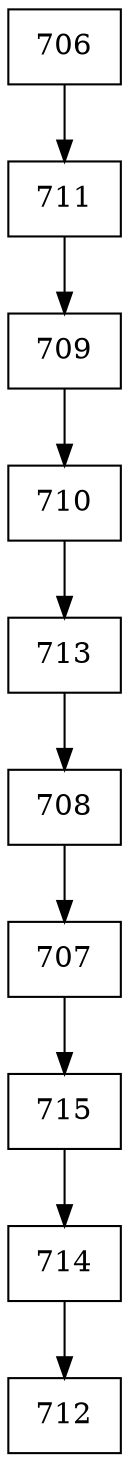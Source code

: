 digraph G {
  node [shape=record];
  node0 [label="{706}"];
  node0 -> node1;
  node1 [label="{711}"];
  node1 -> node2;
  node2 [label="{709}"];
  node2 -> node3;
  node3 [label="{710}"];
  node3 -> node4;
  node4 [label="{713}"];
  node4 -> node5;
  node5 [label="{708}"];
  node5 -> node6;
  node6 [label="{707}"];
  node6 -> node7;
  node7 [label="{715}"];
  node7 -> node8;
  node8 [label="{714}"];
  node8 -> node9;
  node9 [label="{712}"];
}
